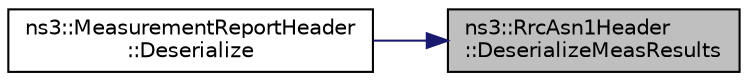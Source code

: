 digraph "ns3::RrcAsn1Header::DeserializeMeasResults"
{
 // LATEX_PDF_SIZE
  edge [fontname="Helvetica",fontsize="10",labelfontname="Helvetica",labelfontsize="10"];
  node [fontname="Helvetica",fontsize="10",shape=record];
  rankdir="RL";
  Node1 [label="ns3::RrcAsn1Header\l::DeserializeMeasResults",height=0.2,width=0.4,color="black", fillcolor="grey75", style="filled", fontcolor="black",tooltip="Deserialize measure results function."];
  Node1 -> Node2 [dir="back",color="midnightblue",fontsize="10",style="solid",fontname="Helvetica"];
  Node2 [label="ns3::MeasurementReportHeader\l::Deserialize",height=0.2,width=0.4,color="black", fillcolor="white", style="filled",URL="$classns3_1_1_measurement_report_header.html#a432b1c3563184d6f9fc0a7e3c75c9eaf",tooltip=" "];
}
